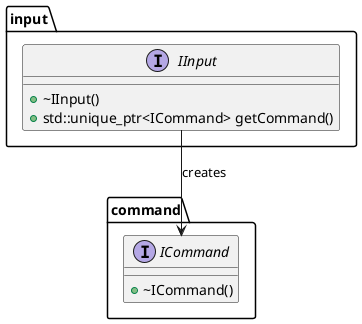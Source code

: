 @startuml
package command {
  interface ICommand {
    +~ICommand()
  }
}

package input {
  interface IInput {
    +~IInput()
    +std::unique_ptr<ICommand> getCommand()
  }
}

IInput --> ICommand : creates
@enduml
